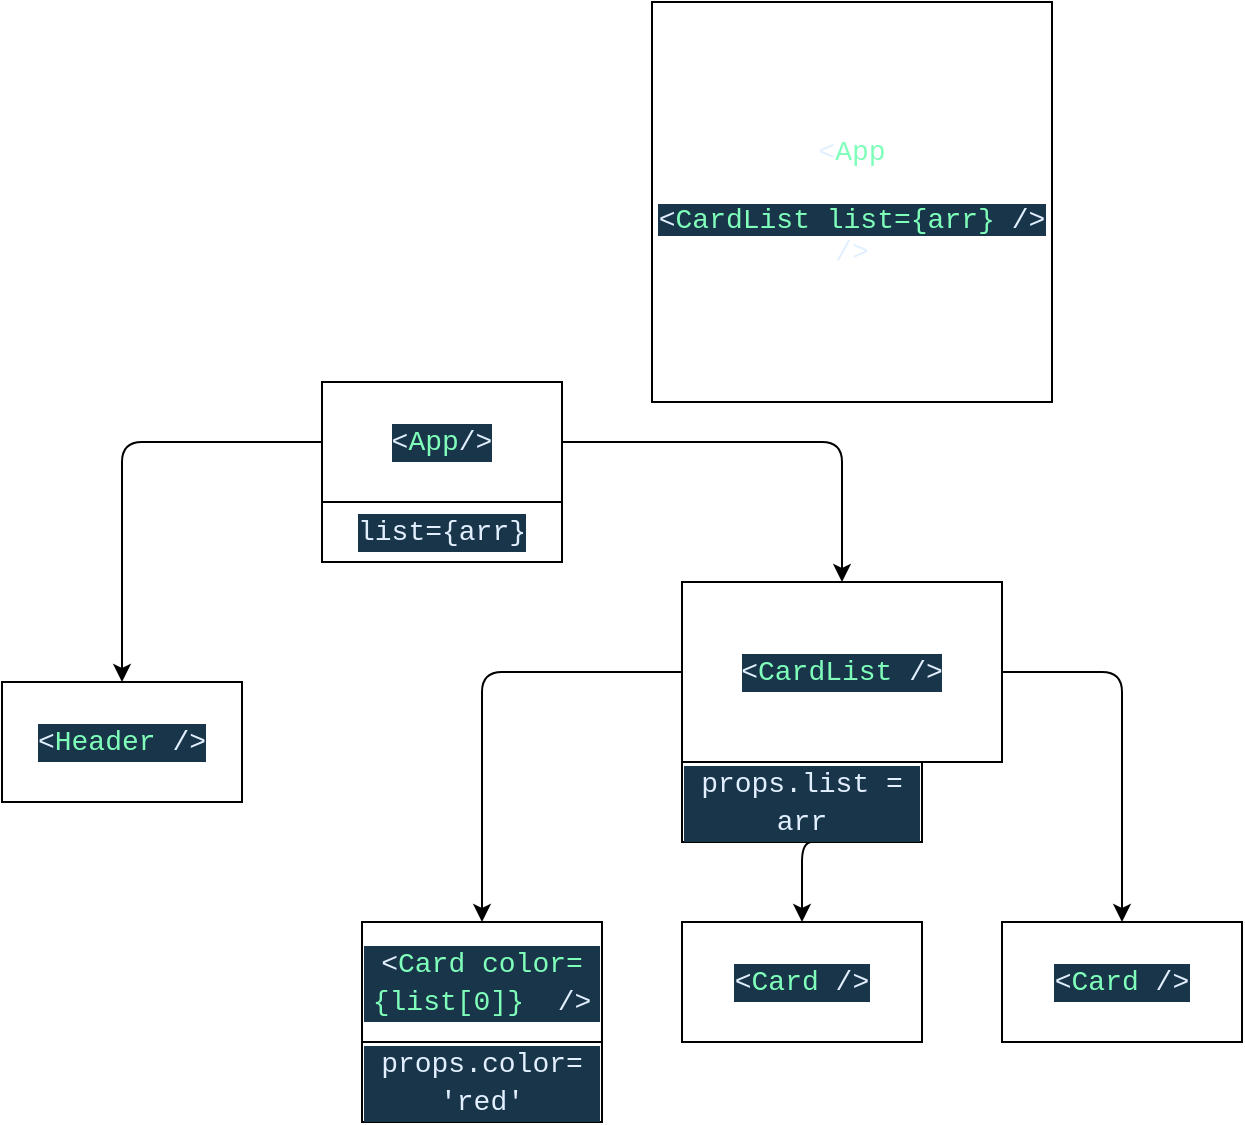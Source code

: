 <mxfile>
    <diagram id="9dS5jAneesT8MrP1zuhO" name="Page-1">
        <mxGraphModel dx="772" dy="1446" grid="1" gridSize="10" guides="1" tooltips="1" connect="1" arrows="1" fold="1" page="1" pageScale="1" pageWidth="850" pageHeight="1100" math="0" shadow="0">
            <root>
                <mxCell id="0"/>
                <mxCell id="1" parent="0"/>
                <mxCell id="8" style="edgeStyle=orthogonalEdgeStyle;html=1;entryX=0.5;entryY=0;entryDx=0;entryDy=0;" edge="1" parent="1" source="2" target="3">
                    <mxGeometry relative="1" as="geometry"/>
                </mxCell>
                <mxCell id="9" style="edgeStyle=orthogonalEdgeStyle;html=1;entryX=0.5;entryY=0;entryDx=0;entryDy=0;" edge="1" parent="1" source="2" target="4">
                    <mxGeometry relative="1" as="geometry"/>
                </mxCell>
                <mxCell id="2" value="&lt;div style=&quot;background-color: rgb(25, 53, 73); font-family: &amp;quot;Cascadia code PL&amp;quot;, Menlo, Monaco, &amp;quot;Courier New&amp;quot;, monospace, Consolas, &amp;quot;Courier New&amp;quot;, monospace; font-size: 14px; line-height: 19px;&quot;&gt;&lt;span style=&quot;color: rgb(225, 239, 255);&quot;&gt;&amp;lt;&lt;/span&gt;&lt;font color=&quot;#80ffbb&quot;&gt;App&lt;/font&gt;&lt;span style=&quot;color: rgb(225, 239, 255);&quot;&gt;/&amp;gt;&lt;/span&gt;&lt;/div&gt;" style="rounded=0;whiteSpace=wrap;html=1;" vertex="1" parent="1">
                    <mxGeometry x="260" y="10" width="120" height="60" as="geometry"/>
                </mxCell>
                <mxCell id="3" value="&lt;div style=&quot;background-color: rgb(25, 53, 73); font-family: &amp;quot;Cascadia code PL&amp;quot;, Menlo, Monaco, &amp;quot;Courier New&amp;quot;, monospace, Consolas, &amp;quot;Courier New&amp;quot;, monospace; font-size: 14px; line-height: 19px;&quot;&gt;&lt;div style=&quot;color: rgb(255, 255, 255); line-height: 19px;&quot;&gt;&lt;span style=&quot;color: #e1efff;&quot;&gt;&amp;lt;&lt;/span&gt;&lt;span style=&quot;color: #80ffbb;&quot;&gt;Header&lt;/span&gt;&lt;span style=&quot;color: #9effff;&quot;&gt; &lt;/span&gt;&lt;span style=&quot;color: #e1efff;&quot;&gt;/&amp;gt;&lt;/span&gt;&lt;/div&gt;&lt;/div&gt;" style="rounded=0;whiteSpace=wrap;html=1;" vertex="1" parent="1">
                    <mxGeometry x="100" y="160" width="120" height="60" as="geometry"/>
                </mxCell>
                <mxCell id="10" style="edgeStyle=orthogonalEdgeStyle;html=1;entryX=0.5;entryY=0;entryDx=0;entryDy=0;" edge="1" parent="1" source="4" target="5">
                    <mxGeometry relative="1" as="geometry"/>
                </mxCell>
                <mxCell id="11" style="edgeStyle=orthogonalEdgeStyle;html=1;entryX=0.5;entryY=0;entryDx=0;entryDy=0;" edge="1" parent="1" source="4" target="6">
                    <mxGeometry relative="1" as="geometry"/>
                </mxCell>
                <mxCell id="12" style="edgeStyle=orthogonalEdgeStyle;html=1;" edge="1" parent="1" source="4" target="7">
                    <mxGeometry relative="1" as="geometry">
                        <Array as="points">
                            <mxPoint x="660" y="155"/>
                        </Array>
                    </mxGeometry>
                </mxCell>
                <mxCell id="4" value="&lt;div style=&quot;background-color: rgb(25, 53, 73); font-family: &amp;quot;Cascadia code PL&amp;quot;, Menlo, Monaco, &amp;quot;Courier New&amp;quot;, monospace, Consolas, &amp;quot;Courier New&amp;quot;, monospace; font-size: 14px; line-height: 19px;&quot;&gt;&lt;div style=&quot;color: rgb(255, 255, 255); line-height: 19px;&quot;&gt;&lt;span style=&quot;color: #e1efff;&quot;&gt;&amp;lt;&lt;/span&gt;&lt;span style=&quot;color: #80ffbb;&quot;&gt;CardList &lt;/span&gt;&lt;span style=&quot;color: #e1efff;&quot;&gt;/&amp;gt;&lt;/span&gt;&lt;/div&gt;&lt;/div&gt;" style="rounded=0;whiteSpace=wrap;html=1;" vertex="1" parent="1">
                    <mxGeometry x="440" y="110" width="160" height="90" as="geometry"/>
                </mxCell>
                <mxCell id="5" value="&lt;div style=&quot;background-color: rgb(25, 53, 73); font-family: &amp;quot;Cascadia code PL&amp;quot;, Menlo, Monaco, &amp;quot;Courier New&amp;quot;, monospace, Consolas, &amp;quot;Courier New&amp;quot;, monospace; font-size: 14px; line-height: 19px;&quot;&gt;&lt;div style=&quot;color: rgb(255, 255, 255); line-height: 19px;&quot;&gt;&lt;span style=&quot;color: #e1efff;&quot;&gt;&amp;lt;&lt;/span&gt;&lt;span style=&quot;color: #80ffbb;&quot;&gt;Card&amp;nbsp;&lt;/span&gt;&lt;span style=&quot;color: rgb(128, 255, 187);&quot;&gt;color={list[0]}&lt;/span&gt;&lt;span style=&quot;color: rgb(158, 255, 255);&quot;&gt;&amp;nbsp;&lt;/span&gt;&lt;span style=&quot;color: rgb(128, 255, 187);&quot;&gt;&amp;nbsp;&lt;/span&gt;&lt;span style=&quot;color: rgb(225, 239, 255);&quot;&gt;/&amp;gt;&lt;/span&gt;&lt;/div&gt;&lt;/div&gt;" style="rounded=0;whiteSpace=wrap;html=1;" vertex="1" parent="1">
                    <mxGeometry x="280" y="280" width="120" height="60" as="geometry"/>
                </mxCell>
                <mxCell id="6" value="&lt;div style=&quot;background-color: rgb(25, 53, 73); font-family: &amp;quot;Cascadia code PL&amp;quot;, Menlo, Monaco, &amp;quot;Courier New&amp;quot;, monospace, Consolas, &amp;quot;Courier New&amp;quot;, monospace; font-size: 14px; line-height: 19px;&quot;&gt;&lt;div style=&quot;color: rgb(255, 255, 255); line-height: 19px;&quot;&gt;&lt;span style=&quot;color: #e1efff;&quot;&gt;&amp;lt;&lt;/span&gt;&lt;span style=&quot;color: #80ffbb;&quot;&gt;Card&amp;nbsp;&lt;/span&gt;&lt;span style=&quot;color: #e1efff;&quot;&gt;/&amp;gt;&lt;/span&gt;&lt;/div&gt;&lt;/div&gt;" style="rounded=0;whiteSpace=wrap;html=1;" vertex="1" parent="1">
                    <mxGeometry x="440" y="280" width="120" height="60" as="geometry"/>
                </mxCell>
                <mxCell id="7" value="&lt;div style=&quot;background-color: rgb(25, 53, 73); font-family: &amp;quot;Cascadia code PL&amp;quot;, Menlo, Monaco, &amp;quot;Courier New&amp;quot;, monospace, Consolas, &amp;quot;Courier New&amp;quot;, monospace; font-size: 14px; line-height: 19px;&quot;&gt;&lt;div style=&quot;color: rgb(255, 255, 255); line-height: 19px;&quot;&gt;&lt;span style=&quot;color: #e1efff;&quot;&gt;&amp;lt;&lt;/span&gt;&lt;span style=&quot;color: #80ffbb;&quot;&gt;Card&amp;nbsp;&lt;/span&gt;&lt;span style=&quot;color: #e1efff;&quot;&gt;/&amp;gt;&lt;/span&gt;&lt;/div&gt;&lt;/div&gt;" style="rounded=0;whiteSpace=wrap;html=1;" vertex="1" parent="1">
                    <mxGeometry x="600" y="280" width="120" height="60" as="geometry"/>
                </mxCell>
                <mxCell id="13" value="&lt;span style=&quot;font-family: &amp;quot;Cascadia code PL&amp;quot;, Menlo, Monaco, &amp;quot;Courier New&amp;quot;, monospace, Consolas, &amp;quot;Courier New&amp;quot;, monospace; font-size: 14px; color: rgb(225, 239, 255);&quot;&gt;&amp;lt;&lt;/span&gt;&lt;font style=&quot;font-family: &amp;quot;Cascadia code PL&amp;quot;, Menlo, Monaco, &amp;quot;Courier New&amp;quot;, monospace, Consolas, &amp;quot;Courier New&amp;quot;, monospace; font-size: 14px;&quot; color=&quot;#80ffbb&quot;&gt;App&lt;br&gt;&lt;/font&gt;&lt;span style=&quot;font-family: &amp;quot;Cascadia code PL&amp;quot;, Menlo, Monaco, &amp;quot;Courier New&amp;quot;, monospace, Consolas, &amp;quot;Courier New&amp;quot;, monospace; font-size: 14px; color: rgb(225, 239, 255);&quot;&gt;&lt;br&gt;&lt;/span&gt;&lt;span style=&quot;font-family: &amp;quot;Cascadia code PL&amp;quot;, Menlo, Monaco, &amp;quot;Courier New&amp;quot;, monospace, Consolas, &amp;quot;Courier New&amp;quot;, monospace; font-size: 14px; background-color: rgb(25, 53, 73); color: rgb(225, 239, 255);&quot;&gt;&amp;lt;&lt;/span&gt;&lt;span style=&quot;font-family: &amp;quot;Cascadia code PL&amp;quot;, Menlo, Monaco, &amp;quot;Courier New&amp;quot;, monospace, Consolas, &amp;quot;Courier New&amp;quot;, monospace; font-size: 14px; background-color: rgb(25, 53, 73); color: rgb(128, 255, 187);&quot;&gt;CardList list={arr}&lt;/span&gt;&lt;span style=&quot;font-family: &amp;quot;Cascadia code PL&amp;quot;, Menlo, Monaco, &amp;quot;Courier New&amp;quot;, monospace, Consolas, &amp;quot;Courier New&amp;quot;, monospace; font-size: 14px; background-color: rgb(25, 53, 73); color: rgb(158, 255, 255);&quot;&gt;&amp;nbsp;&lt;/span&gt;&lt;span style=&quot;font-family: &amp;quot;Cascadia code PL&amp;quot;, Menlo, Monaco, &amp;quot;Courier New&amp;quot;, monospace, Consolas, &amp;quot;Courier New&amp;quot;, monospace; font-size: 14px; background-color: rgb(25, 53, 73); color: rgb(225, 239, 255);&quot;&gt;/&amp;gt;&lt;/span&gt;&lt;span style=&quot;font-family: &amp;quot;Cascadia code PL&amp;quot;, Menlo, Monaco, &amp;quot;Courier New&amp;quot;, monospace, Consolas, &amp;quot;Courier New&amp;quot;, monospace; font-size: 14px; color: rgb(225, 239, 255);&quot;&gt;&lt;br&gt;/&amp;gt;&lt;/span&gt;" style="whiteSpace=wrap;html=1;aspect=fixed;" vertex="1" parent="1">
                    <mxGeometry x="425" y="-180" width="200" height="200" as="geometry"/>
                </mxCell>
                <mxCell id="14" value="&lt;div style=&quot;background-color: rgb(25, 53, 73); font-family: &amp;quot;Cascadia code PL&amp;quot;, Menlo, Monaco, &amp;quot;Courier New&amp;quot;, monospace, Consolas, &amp;quot;Courier New&amp;quot;, monospace; font-size: 14px; line-height: 19px;&quot;&gt;&lt;font color=&quot;#e1efff&quot;&gt;list={arr}&lt;/font&gt;&lt;/div&gt;" style="rounded=0;whiteSpace=wrap;html=1;" vertex="1" parent="1">
                    <mxGeometry x="260" y="70" width="120" height="30" as="geometry"/>
                </mxCell>
                <mxCell id="15" value="&lt;div style=&quot;background-color: rgb(25, 53, 73); font-family: &amp;quot;Cascadia code PL&amp;quot;, Menlo, Monaco, &amp;quot;Courier New&amp;quot;, monospace, Consolas, &amp;quot;Courier New&amp;quot;, monospace; font-size: 14px; line-height: 19px;&quot;&gt;&lt;font color=&quot;#e1efff&quot;&gt;props.list = arr&lt;/font&gt;&lt;/div&gt;" style="rounded=0;whiteSpace=wrap;html=1;" vertex="1" parent="1">
                    <mxGeometry x="440" y="200" width="120" height="40" as="geometry"/>
                </mxCell>
                <mxCell id="16" value="&lt;div style=&quot;background-color: rgb(25, 53, 73); font-family: &amp;quot;Cascadia code PL&amp;quot;, Menlo, Monaco, &amp;quot;Courier New&amp;quot;, monospace, Consolas, &amp;quot;Courier New&amp;quot;, monospace; font-size: 14px; line-height: 19px;&quot;&gt;&lt;font color=&quot;#e1efff&quot;&gt;props.color= 'red'&lt;/font&gt;&lt;/div&gt;" style="rounded=0;whiteSpace=wrap;html=1;" vertex="1" parent="1">
                    <mxGeometry x="280" y="340" width="120" height="40" as="geometry"/>
                </mxCell>
            </root>
        </mxGraphModel>
    </diagram>
</mxfile>